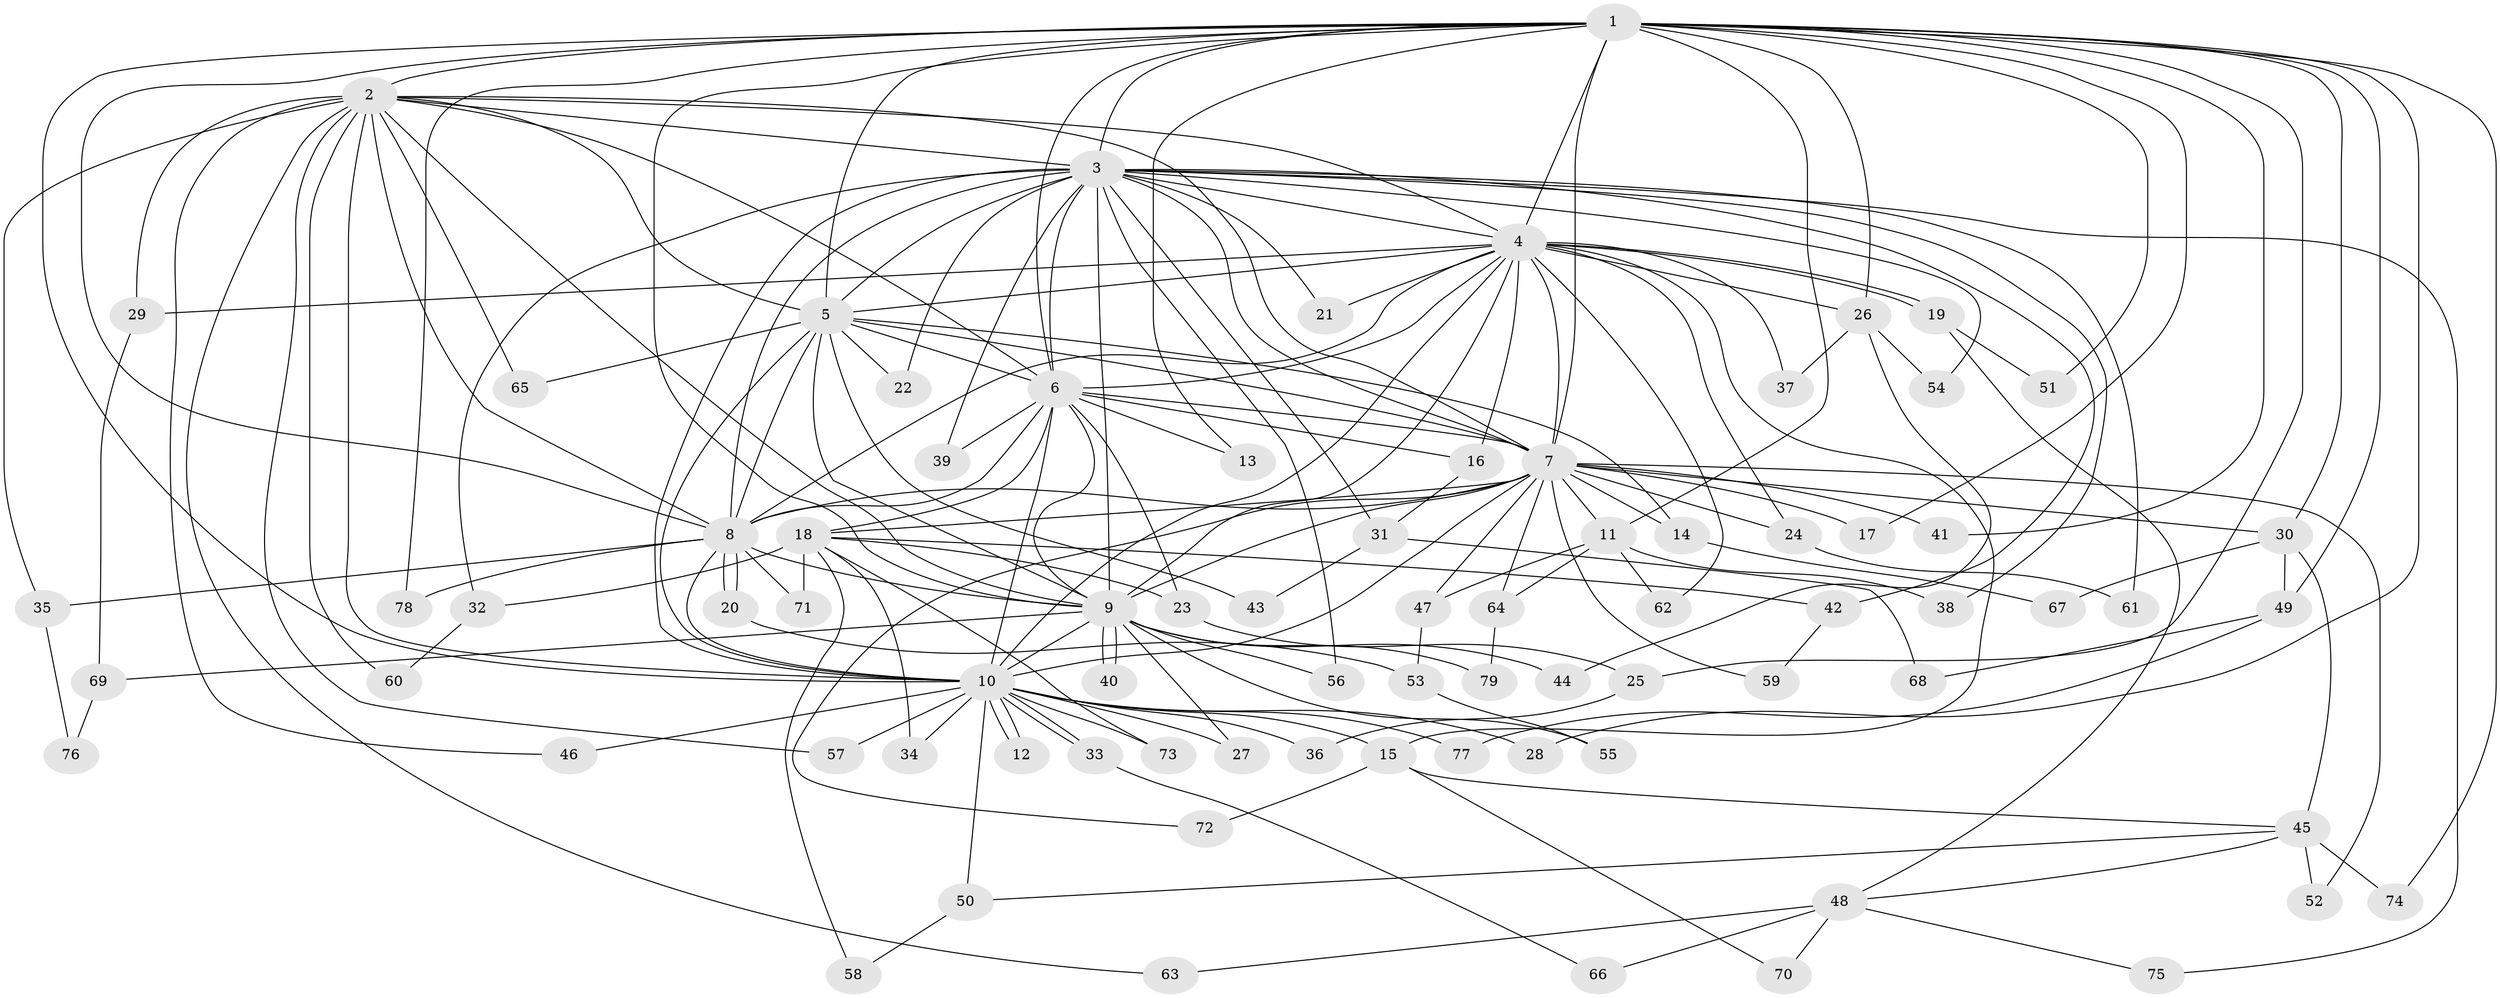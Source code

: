 // coarse degree distribution, {1: 0.6956521739130435, 2: 0.17391304347826086, 5: 0.043478260869565216, 11: 0.043478260869565216, 14: 0.043478260869565216}
// Generated by graph-tools (version 1.1) at 2025/47/03/04/25 21:47:01]
// undirected, 79 vertices, 183 edges
graph export_dot {
graph [start="1"]
  node [color=gray90,style=filled];
  1;
  2;
  3;
  4;
  5;
  6;
  7;
  8;
  9;
  10;
  11;
  12;
  13;
  14;
  15;
  16;
  17;
  18;
  19;
  20;
  21;
  22;
  23;
  24;
  25;
  26;
  27;
  28;
  29;
  30;
  31;
  32;
  33;
  34;
  35;
  36;
  37;
  38;
  39;
  40;
  41;
  42;
  43;
  44;
  45;
  46;
  47;
  48;
  49;
  50;
  51;
  52;
  53;
  54;
  55;
  56;
  57;
  58;
  59;
  60;
  61;
  62;
  63;
  64;
  65;
  66;
  67;
  68;
  69;
  70;
  71;
  72;
  73;
  74;
  75;
  76;
  77;
  78;
  79;
  1 -- 2;
  1 -- 3;
  1 -- 4;
  1 -- 5;
  1 -- 6;
  1 -- 7;
  1 -- 8;
  1 -- 9;
  1 -- 10;
  1 -- 11;
  1 -- 13;
  1 -- 17;
  1 -- 25;
  1 -- 26;
  1 -- 28;
  1 -- 30;
  1 -- 41;
  1 -- 49;
  1 -- 51;
  1 -- 74;
  1 -- 78;
  2 -- 3;
  2 -- 4;
  2 -- 5;
  2 -- 6;
  2 -- 7;
  2 -- 8;
  2 -- 9;
  2 -- 10;
  2 -- 29;
  2 -- 35;
  2 -- 46;
  2 -- 57;
  2 -- 60;
  2 -- 63;
  2 -- 65;
  3 -- 4;
  3 -- 5;
  3 -- 6;
  3 -- 7;
  3 -- 8;
  3 -- 9;
  3 -- 10;
  3 -- 21;
  3 -- 22;
  3 -- 31;
  3 -- 32;
  3 -- 38;
  3 -- 39;
  3 -- 42;
  3 -- 54;
  3 -- 56;
  3 -- 61;
  3 -- 75;
  4 -- 5;
  4 -- 6;
  4 -- 7;
  4 -- 8;
  4 -- 9;
  4 -- 10;
  4 -- 15;
  4 -- 16;
  4 -- 19;
  4 -- 19;
  4 -- 21;
  4 -- 24;
  4 -- 26;
  4 -- 29;
  4 -- 37;
  4 -- 62;
  5 -- 6;
  5 -- 7;
  5 -- 8;
  5 -- 9;
  5 -- 10;
  5 -- 14;
  5 -- 22;
  5 -- 43;
  5 -- 65;
  6 -- 7;
  6 -- 8;
  6 -- 9;
  6 -- 10;
  6 -- 13;
  6 -- 16;
  6 -- 18;
  6 -- 23;
  6 -- 39;
  7 -- 8;
  7 -- 9;
  7 -- 10;
  7 -- 11;
  7 -- 14;
  7 -- 17;
  7 -- 18;
  7 -- 24;
  7 -- 30;
  7 -- 41;
  7 -- 47;
  7 -- 52;
  7 -- 59;
  7 -- 64;
  7 -- 72;
  8 -- 9;
  8 -- 10;
  8 -- 20;
  8 -- 20;
  8 -- 35;
  8 -- 71;
  8 -- 78;
  9 -- 10;
  9 -- 27;
  9 -- 40;
  9 -- 40;
  9 -- 44;
  9 -- 55;
  9 -- 56;
  9 -- 69;
  9 -- 79;
  10 -- 12;
  10 -- 12;
  10 -- 15;
  10 -- 27;
  10 -- 28;
  10 -- 33;
  10 -- 33;
  10 -- 34;
  10 -- 36;
  10 -- 46;
  10 -- 50;
  10 -- 57;
  10 -- 73;
  10 -- 77;
  11 -- 38;
  11 -- 47;
  11 -- 62;
  11 -- 64;
  14 -- 67;
  15 -- 45;
  15 -- 70;
  15 -- 72;
  16 -- 31;
  18 -- 23;
  18 -- 32;
  18 -- 34;
  18 -- 42;
  18 -- 58;
  18 -- 71;
  18 -- 73;
  19 -- 48;
  19 -- 51;
  20 -- 53;
  23 -- 25;
  24 -- 61;
  25 -- 36;
  26 -- 37;
  26 -- 44;
  26 -- 54;
  29 -- 69;
  30 -- 45;
  30 -- 49;
  30 -- 67;
  31 -- 43;
  31 -- 68;
  32 -- 60;
  33 -- 66;
  35 -- 76;
  42 -- 59;
  45 -- 48;
  45 -- 50;
  45 -- 52;
  45 -- 74;
  47 -- 53;
  48 -- 63;
  48 -- 66;
  48 -- 70;
  48 -- 75;
  49 -- 68;
  49 -- 77;
  50 -- 58;
  53 -- 55;
  64 -- 79;
  69 -- 76;
}
